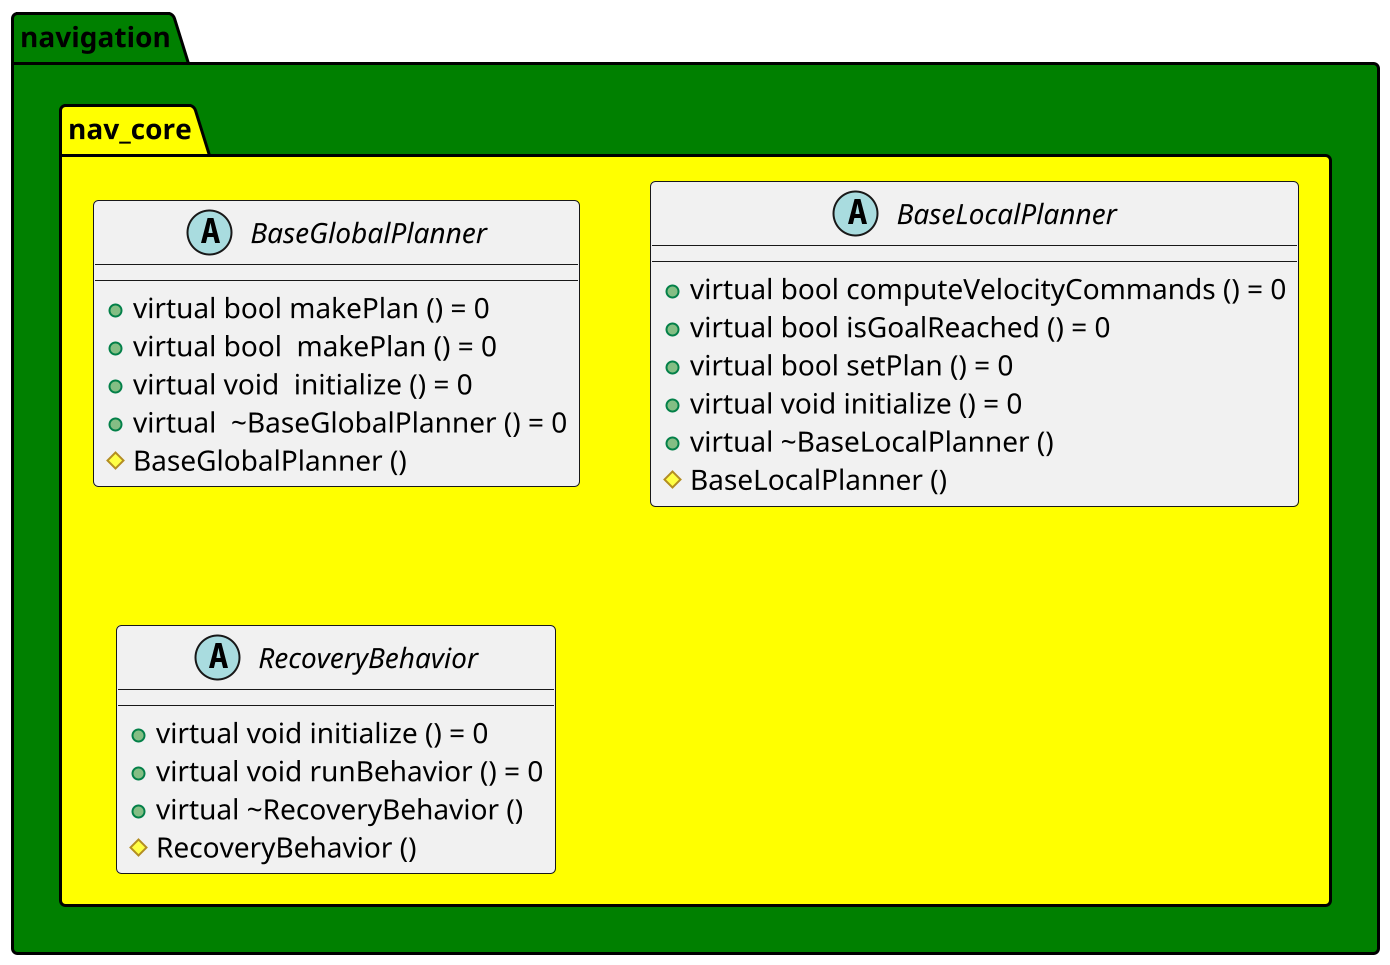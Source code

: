 @startuml
scale 2
package "navigation" #green{

namespace nav_core #Yellow{
abstract class BaseGlobalPlanner {
  +virtual bool makePlan () = 0
  +virtual bool  makePlan () = 0
  +virtual void  initialize () = 0
  +virtual  ~BaseGlobalPlanner () = 0
  #BaseGlobalPlanner ()
}

abstract class BaseLocalPlanner {
  +virtual bool computeVelocityCommands () = 0
  +virtual bool isGoalReached () = 0
  +virtual bool setPlan () = 0
  +virtual void initialize () = 0
  +virtual ~BaseLocalPlanner () 
  #BaseLocalPlanner ()
}

abstract class RecoveryBehavior {
  +virtual void initialize () = 0 
  +virtual void runBehavior () = 0 
  +virtual ~RecoveryBehavior () 
  #RecoveryBehavior ()
}

}
}

@enduml